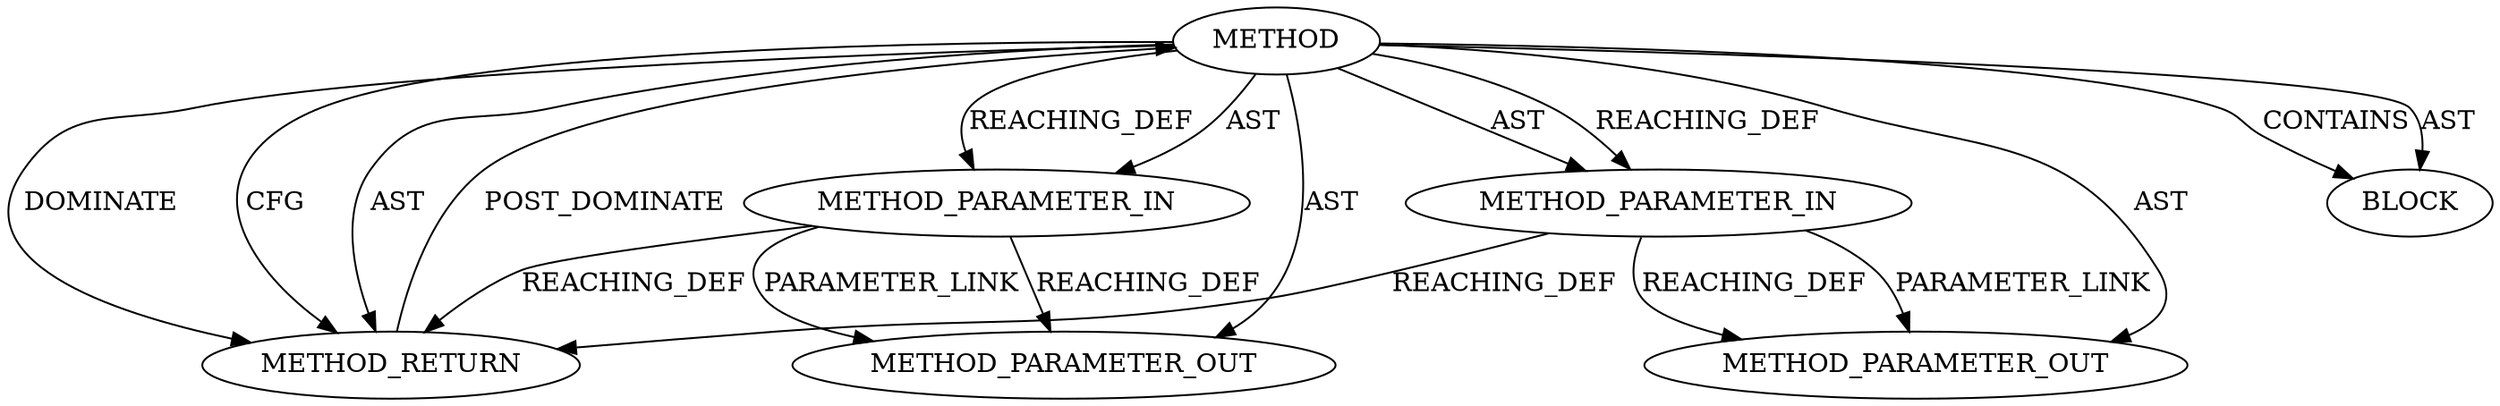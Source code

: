 digraph {
  19904 [label=METHOD AST_PARENT_TYPE="NAMESPACE_BLOCK" AST_PARENT_FULL_NAME="<global>" ORDER=0 CODE="<empty>" FULL_NAME="sg_init_table" IS_EXTERNAL=true FILENAME="<empty>" SIGNATURE="" NAME="sg_init_table"]
  19906 [label=METHOD_PARAMETER_IN ORDER=2 CODE="p2" IS_VARIADIC=false TYPE_FULL_NAME="ANY" EVALUATION_STRATEGY="BY_VALUE" INDEX=2 NAME="p2"]
  19905 [label=METHOD_PARAMETER_IN ORDER=1 CODE="p1" IS_VARIADIC=false TYPE_FULL_NAME="ANY" EVALUATION_STRATEGY="BY_VALUE" INDEX=1 NAME="p1"]
  19908 [label=METHOD_RETURN ORDER=2 CODE="RET" TYPE_FULL_NAME="ANY" EVALUATION_STRATEGY="BY_VALUE"]
  21968 [label=METHOD_PARAMETER_OUT ORDER=1 CODE="p1" IS_VARIADIC=false TYPE_FULL_NAME="ANY" EVALUATION_STRATEGY="BY_VALUE" INDEX=1 NAME="p1"]
  19907 [label=BLOCK ORDER=1 ARGUMENT_INDEX=1 CODE="<empty>" TYPE_FULL_NAME="ANY"]
  21969 [label=METHOD_PARAMETER_OUT ORDER=2 CODE="p2" IS_VARIADIC=false TYPE_FULL_NAME="ANY" EVALUATION_STRATEGY="BY_VALUE" INDEX=2 NAME="p2"]
  19904 -> 19907 [label=CONTAINS ]
  19904 -> 19906 [label=REACHING_DEF VARIABLE=""]
  19904 -> 19905 [label=AST ]
  19906 -> 21969 [label=REACHING_DEF VARIABLE="p2"]
  19906 -> 21969 [label=PARAMETER_LINK ]
  19908 -> 19904 [label=POST_DOMINATE ]
  19904 -> 19905 [label=REACHING_DEF VARIABLE=""]
  19905 -> 19908 [label=REACHING_DEF VARIABLE="p1"]
  19904 -> 21969 [label=AST ]
  19904 -> 19906 [label=AST ]
  19904 -> 21968 [label=AST ]
  19904 -> 19908 [label=DOMINATE ]
  19905 -> 21968 [label=PARAMETER_LINK ]
  19904 -> 19907 [label=AST ]
  19905 -> 21968 [label=REACHING_DEF VARIABLE="p1"]
  19904 -> 19908 [label=CFG ]
  19904 -> 19908 [label=AST ]
  19906 -> 19908 [label=REACHING_DEF VARIABLE="p2"]
}
